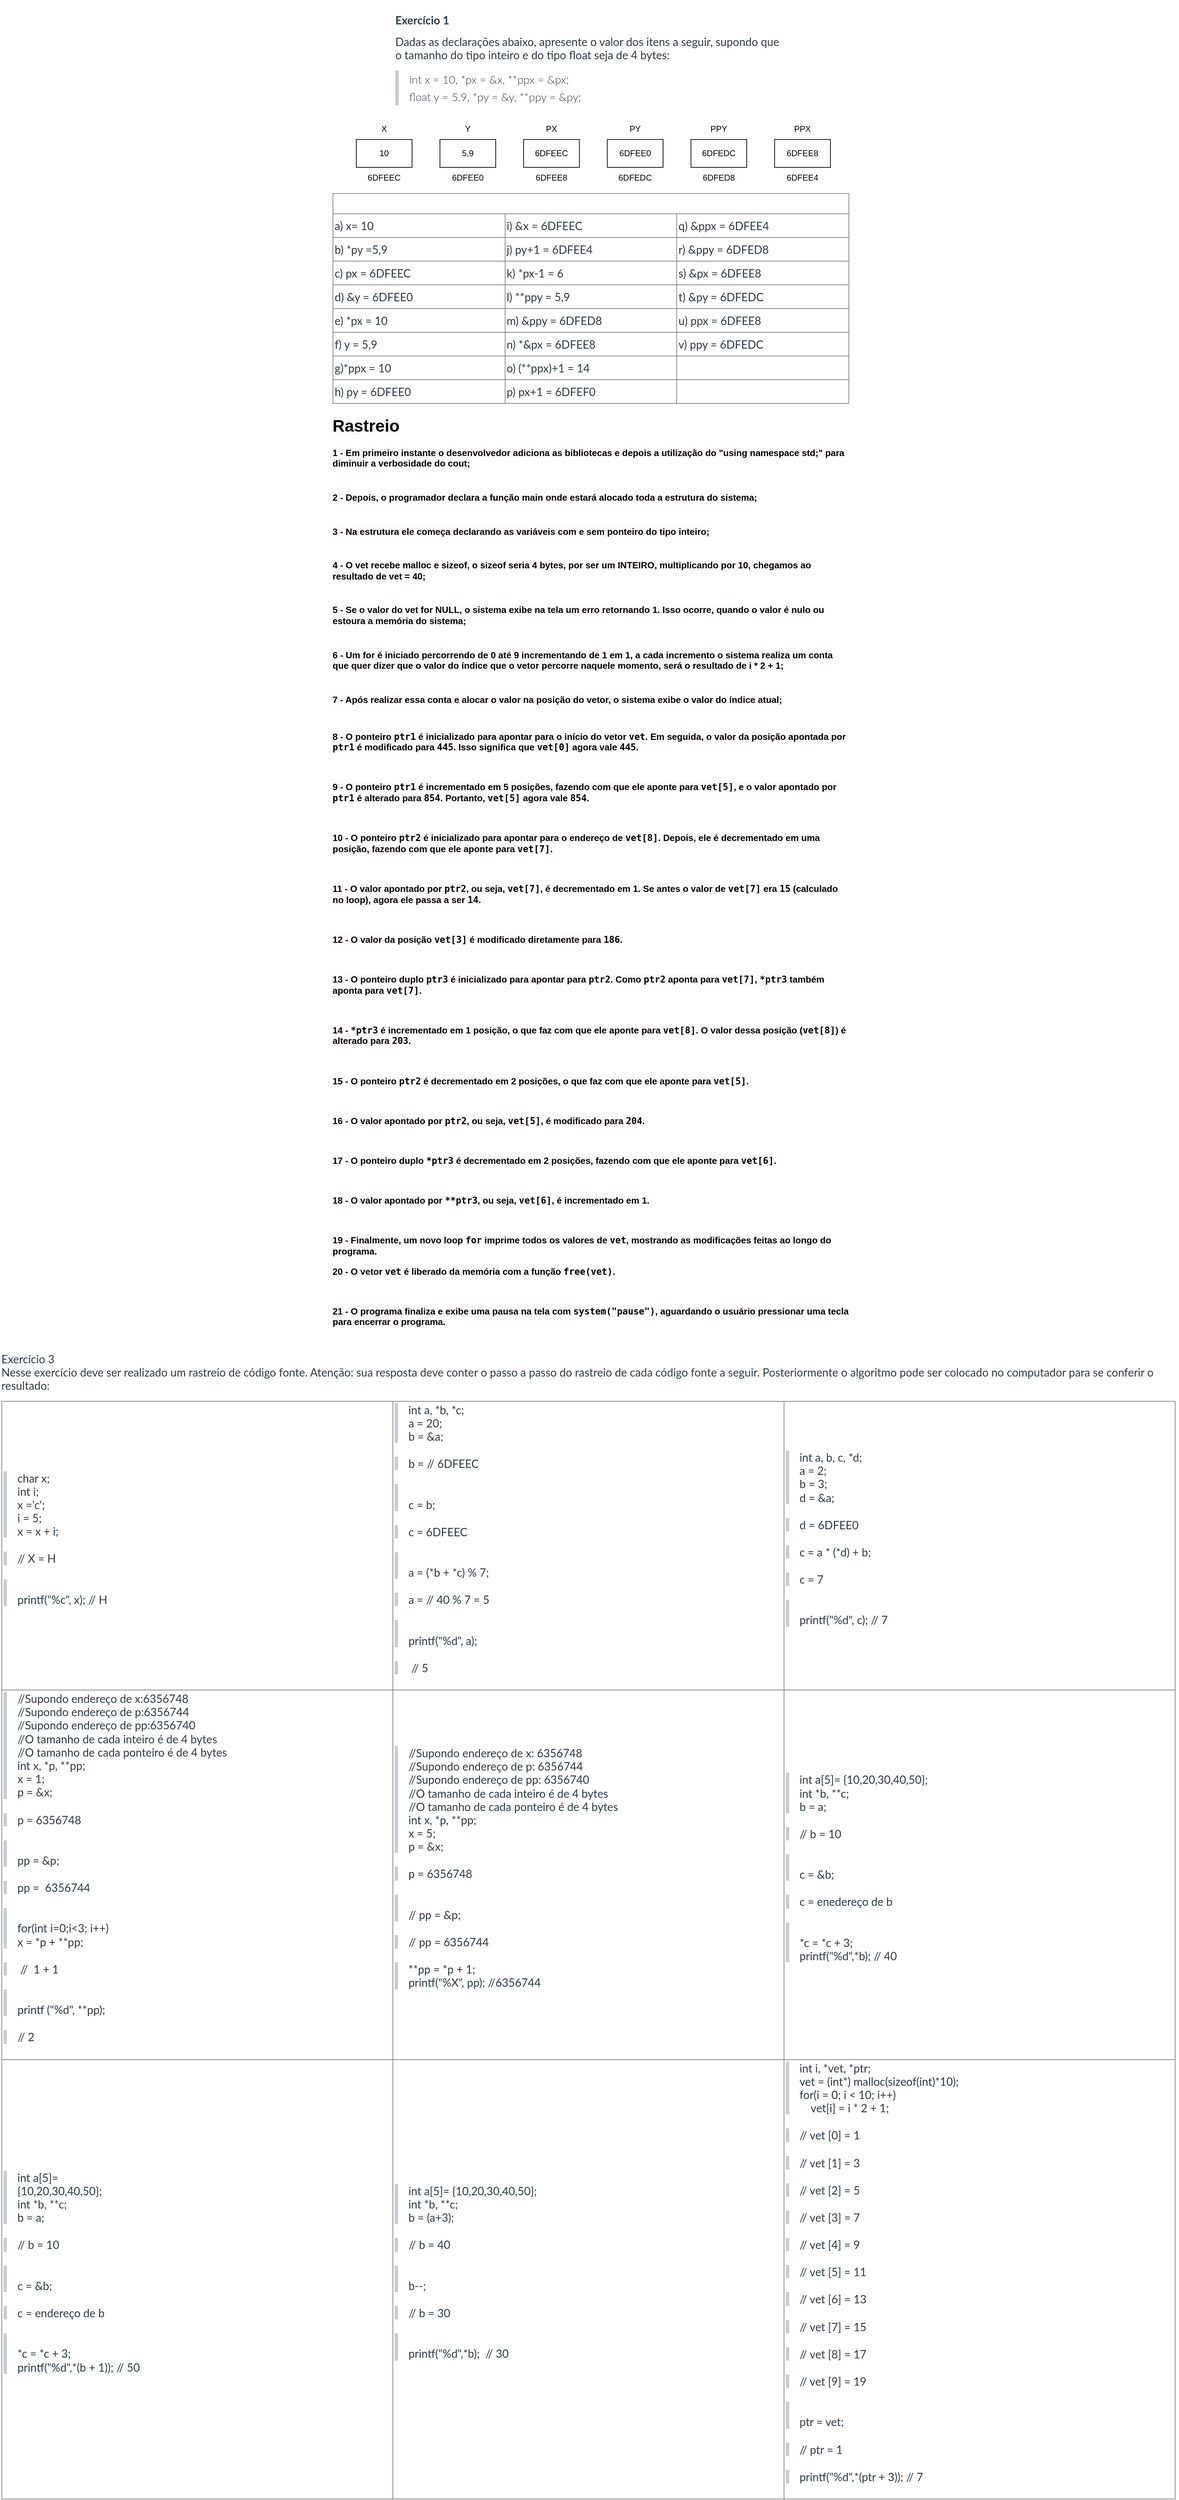 <mxfile version="24.7.12">
  <diagram name="Página-1" id="0u5dHsHv0Xk-yz8tGGaA">
    <mxGraphModel dx="2620" dy="975" grid="1" gridSize="10" guides="1" tooltips="1" connect="1" arrows="1" fold="1" page="1" pageScale="1" pageWidth="827" pageHeight="1169" math="0" shadow="0">
      <root>
        <mxCell id="0" />
        <mxCell id="1" parent="0" />
        <mxCell id="_AfvjTb8BOW-xYDOSJKi-1" value="&lt;p style=&quot;margin: 12px 0px; color: rgb(45, 59, 69); font-family: LatoWeb, &amp;quot;Lato Extended&amp;quot;, Lato, &amp;quot;Helvetica Neue&amp;quot;, Helvetica, Arial, sans-serif; font-size: 16px; font-style: normal; font-variant-ligatures: normal; font-variant-caps: normal; font-weight: 400; letter-spacing: normal; orphans: 2; text-align: start; text-indent: 0px; text-transform: none; widows: 2; word-spacing: 0px; -webkit-text-stroke-width: 0px; white-space: normal; background-color: rgb(255, 255, 255); text-decoration-thickness: initial; text-decoration-style: initial; text-decoration-color: initial;&quot;&gt;&lt;strong style=&quot;font-weight: bold;&quot;&gt;Exercício 1&lt;/strong&gt;&lt;/p&gt;&lt;p style=&quot;margin: 12px 0px; color: rgb(45, 59, 69); font-family: LatoWeb, &amp;quot;Lato Extended&amp;quot;, Lato, &amp;quot;Helvetica Neue&amp;quot;, Helvetica, Arial, sans-serif; font-size: 16px; font-style: normal; font-variant-ligatures: normal; font-variant-caps: normal; font-weight: 400; letter-spacing: normal; orphans: 2; text-align: start; text-indent: 0px; text-transform: none; widows: 2; word-spacing: 0px; -webkit-text-stroke-width: 0px; white-space: normal; background-color: rgb(255, 255, 255); text-decoration-thickness: initial; text-decoration-style: initial; text-decoration-color: initial;&quot;&gt;Dadas as declarações abaixo, apresente o valor dos itens a seguir, supondo que o tamanho do tipo inteiro e do tipo float seja de 4 bytes:&lt;/p&gt;&lt;blockquote style=&quot;padding: 0px 0px 0px 15px; margin: 0px 0px 20px; border-left: 5px solid rgb(199, 205, 209); color: rgb(45, 59, 69); font-family: LatoWeb, &amp;quot;Lato Extended&amp;quot;, Lato, &amp;quot;Helvetica Neue&amp;quot;, Helvetica, Arial, sans-serif; font-size: 16px; font-style: normal; font-variant-ligatures: normal; font-variant-caps: normal; font-weight: 400; letter-spacing: normal; orphans: 2; text-align: start; text-indent: 0px; text-transform: none; widows: 2; word-spacing: 0px; -webkit-text-stroke-width: 0px; white-space: normal; background-color: rgb(255, 255, 255); text-decoration-thickness: initial; text-decoration-style: initial; text-decoration-color: initial;&quot;&gt;&lt;p style=&quot;margin: 12px 0px 0px; font-size: 1rem; font-weight: 300; line-height: 25px;&quot;&gt;int x = 10, *px = &amp;amp;x, **ppx = &amp;amp;px;&lt;br&gt;float y = 5.9, *py = &amp;amp;y, **ppy = &amp;amp;py;&lt;/p&gt;&lt;/blockquote&gt;" style="text;whiteSpace=wrap;html=1;" parent="1" vertex="1">
          <mxGeometry x="134" width="560" height="190" as="geometry" />
        </mxCell>
        <mxCell id="_AfvjTb8BOW-xYDOSJKi-2" value="10" style="rounded=0;whiteSpace=wrap;html=1;" parent="1" vertex="1">
          <mxGeometry x="80" y="200" width="80" height="40" as="geometry" />
        </mxCell>
        <mxCell id="_AfvjTb8BOW-xYDOSJKi-3" value="5,9" style="rounded=0;whiteSpace=wrap;html=1;" parent="1" vertex="1">
          <mxGeometry x="200" y="200" width="80" height="40" as="geometry" />
        </mxCell>
        <mxCell id="_AfvjTb8BOW-xYDOSJKi-4" value="6DFEEC" style="rounded=0;whiteSpace=wrap;html=1;" parent="1" vertex="1">
          <mxGeometry x="320" y="200" width="80" height="40" as="geometry" />
        </mxCell>
        <mxCell id="_AfvjTb8BOW-xYDOSJKi-5" value="6DFEE0" style="rounded=0;whiteSpace=wrap;html=1;" parent="1" vertex="1">
          <mxGeometry x="440" y="200" width="80" height="40" as="geometry" />
        </mxCell>
        <mxCell id="_AfvjTb8BOW-xYDOSJKi-6" value="6DFEDC" style="rounded=0;whiteSpace=wrap;html=1;" parent="1" vertex="1">
          <mxGeometry x="560" y="200" width="80" height="40" as="geometry" />
        </mxCell>
        <mxCell id="_AfvjTb8BOW-xYDOSJKi-8" value="X" style="text;html=1;align=center;verticalAlign=middle;whiteSpace=wrap;rounded=0;" parent="1" vertex="1">
          <mxGeometry x="90" y="170" width="60" height="30" as="geometry" />
        </mxCell>
        <mxCell id="_AfvjTb8BOW-xYDOSJKi-9" value="Y" style="text;html=1;align=center;verticalAlign=middle;whiteSpace=wrap;rounded=0;" parent="1" vertex="1">
          <mxGeometry x="210" y="170" width="60" height="30" as="geometry" />
        </mxCell>
        <mxCell id="_AfvjTb8BOW-xYDOSJKi-10" value="PX" style="text;html=1;align=center;verticalAlign=middle;whiteSpace=wrap;rounded=0;" parent="1" vertex="1">
          <mxGeometry x="330" y="170" width="60" height="30" as="geometry" />
        </mxCell>
        <mxCell id="_AfvjTb8BOW-xYDOSJKi-11" value="PY" style="text;html=1;align=center;verticalAlign=middle;whiteSpace=wrap;rounded=0;" parent="1" vertex="1">
          <mxGeometry x="450" y="170" width="60" height="30" as="geometry" />
        </mxCell>
        <mxCell id="_AfvjTb8BOW-xYDOSJKi-12" value="PPX" style="text;html=1;align=center;verticalAlign=middle;whiteSpace=wrap;rounded=0;" parent="1" vertex="1">
          <mxGeometry x="690" y="170" width="60" height="30" as="geometry" />
        </mxCell>
        <mxCell id="_AfvjTb8BOW-xYDOSJKi-13" value="6DFEE8" style="rounded=0;whiteSpace=wrap;html=1;" parent="1" vertex="1">
          <mxGeometry x="680" y="200" width="80" height="40" as="geometry" />
        </mxCell>
        <mxCell id="_AfvjTb8BOW-xYDOSJKi-14" value="PPY" style="text;html=1;align=center;verticalAlign=middle;whiteSpace=wrap;rounded=0;" parent="1" vertex="1">
          <mxGeometry x="570" y="170" width="60" height="30" as="geometry" />
        </mxCell>
        <mxCell id="_AfvjTb8BOW-xYDOSJKi-16" value="6DFEEC" style="text;html=1;align=center;verticalAlign=middle;whiteSpace=wrap;rounded=0;" parent="1" vertex="1">
          <mxGeometry x="90" y="240" width="60" height="30" as="geometry" />
        </mxCell>
        <mxCell id="_AfvjTb8BOW-xYDOSJKi-17" value="6DFEE0" style="text;html=1;align=center;verticalAlign=middle;whiteSpace=wrap;rounded=0;" parent="1" vertex="1">
          <mxGeometry x="210" y="240" width="60" height="30" as="geometry" />
        </mxCell>
        <mxCell id="_AfvjTb8BOW-xYDOSJKi-18" value="6DFEE8" style="text;html=1;align=center;verticalAlign=middle;whiteSpace=wrap;rounded=0;" parent="1" vertex="1">
          <mxGeometry x="330" y="240" width="60" height="30" as="geometry" />
        </mxCell>
        <mxCell id="_AfvjTb8BOW-xYDOSJKi-19" value="6DFEDC" style="text;html=1;align=center;verticalAlign=middle;whiteSpace=wrap;rounded=0;" parent="1" vertex="1">
          <mxGeometry x="450" y="240" width="60" height="30" as="geometry" />
        </mxCell>
        <mxCell id="_AfvjTb8BOW-xYDOSJKi-20" value="6DFED8" style="text;html=1;align=center;verticalAlign=middle;whiteSpace=wrap;rounded=0;" parent="1" vertex="1">
          <mxGeometry x="570" y="240" width="60" height="30" as="geometry" />
        </mxCell>
        <mxCell id="_AfvjTb8BOW-xYDOSJKi-21" value="6DFEE4" style="text;html=1;align=center;verticalAlign=middle;whiteSpace=wrap;rounded=0;" parent="1" vertex="1">
          <mxGeometry x="690" y="240" width="60" height="30" as="geometry" />
        </mxCell>
        <mxCell id="_AfvjTb8BOW-xYDOSJKi-22" value="&lt;table border=&quot;1&quot; style=&quot;max-width: 100%; background-color: rgb(255, 255, 255); border-collapse: collapse; border-spacing: 0px; color: rgb(45, 59, 69); font-family: LatoWeb, &amp;quot;Lato Extended&amp;quot;, Lato, &amp;quot;Helvetica Neue&amp;quot;, Helvetica, Arial, sans-serif; font-size: 16px; font-style: normal; font-variant-ligatures: normal; font-variant-caps: normal; font-weight: 400; letter-spacing: normal; orphans: 2; text-align: start; text-transform: none; widows: 2; word-spacing: 0px; -webkit-text-stroke-width: 0px; white-space: normal; text-decoration-thickness: initial; text-decoration-style: initial; text-decoration-color: initial; width: 740.812px; height: 232px;&quot;&gt;&lt;tbody&gt;&lt;tr style=&quot;height: 29px;&quot;&gt;&lt;/tr&gt;&lt;tr style=&quot;height: 29px;&quot;&gt;&lt;td style=&quot;padding: 2px; width: 241.594px; height: 29px;&quot;&gt;a) x= 10&lt;/td&gt;&lt;td style=&quot;padding: 2px; width: 241.594px; height: 29px;&quot;&gt;i) &amp;amp;x = 6DFEEC&lt;/td&gt;&lt;td style=&quot;padding: 2px; width: 241.625px; height: 29px;&quot;&gt;q) &amp;amp;ppx = 6DFEE4&lt;/td&gt;&lt;/tr&gt;&lt;tr style=&quot;height: 29px;&quot;&gt;&lt;td style=&quot;padding: 2px; width: 241.594px; height: 29px;&quot;&gt;b) *py =5,9&lt;/td&gt;&lt;td style=&quot;padding: 2px; width: 241.594px; height: 29px;&quot;&gt;j) py+1 = 6DFEE4&lt;/td&gt;&lt;td style=&quot;padding: 2px; width: 241.625px; height: 29px;&quot;&gt;r) &amp;amp;ppy = 6DFED8&lt;/td&gt;&lt;/tr&gt;&lt;tr style=&quot;height: 29px;&quot;&gt;&lt;td style=&quot;padding: 2px; width: 241.594px; height: 29px;&quot;&gt;c) px = 6DFEEC&lt;/td&gt;&lt;td style=&quot;padding: 2px; width: 241.594px; height: 29px;&quot;&gt;k) *px-1 = 6&lt;/td&gt;&lt;td style=&quot;padding: 2px; width: 241.625px; height: 29px;&quot;&gt;s) &amp;amp;px = 6DFEE8&lt;/td&gt;&lt;/tr&gt;&lt;tr style=&quot;height: 29px;&quot;&gt;&lt;td style=&quot;padding: 2px; width: 241.594px; height: 29px;&quot;&gt;d) &amp;amp;y = 6DFEE0&lt;/td&gt;&lt;td style=&quot;padding: 2px; width: 241.594px; height: 29px;&quot;&gt;l) **ppy = 5,9&lt;/td&gt;&lt;td style=&quot;padding: 2px; width: 241.625px; height: 29px;&quot;&gt;t) &amp;amp;py = 6DFEDC&lt;/td&gt;&lt;/tr&gt;&lt;tr style=&quot;height: 29px;&quot;&gt;&lt;td style=&quot;padding: 2px; width: 241.594px; height: 29px;&quot;&gt;e) *px = 10&lt;/td&gt;&lt;td style=&quot;padding: 2px; width: 241.594px; height: 29px;&quot;&gt;m) &amp;amp;ppy = 6DFED8&lt;/td&gt;&lt;td style=&quot;padding: 2px; width: 241.625px; height: 29px;&quot;&gt;u) ppx = 6DFEE8&lt;/td&gt;&lt;/tr&gt;&lt;tr style=&quot;height: 29px;&quot;&gt;&lt;td style=&quot;padding: 2px; width: 241.594px; height: 29px;&quot;&gt;f) y = 5,9&lt;/td&gt;&lt;td style=&quot;padding: 2px; width: 241.594px; height: 29px;&quot;&gt;n) *&amp;amp;px = 6DFEE8&lt;/td&gt;&lt;td style=&quot;padding: 2px; width: 241.625px; height: 29px;&quot;&gt;v) ppy = 6DFEDC&lt;/td&gt;&lt;/tr&gt;&lt;tr style=&quot;height: 29px;&quot;&gt;&lt;td style=&quot;padding: 2px; width: 241.594px; height: 29px;&quot;&gt;g)*ppx = 10&lt;/td&gt;&lt;td style=&quot;padding: 2px; width: 241.594px; height: 29px;&quot;&gt;o) (**ppx)+1 = 14&lt;/td&gt;&lt;td style=&quot;padding: 2px; width: 241.625px; height: 29px;&quot;&gt;&lt;/td&gt;&lt;/tr&gt;&lt;tr style=&quot;height: 29px;&quot;&gt;&lt;td style=&quot;padding: 2px; width: 241.594px; height: 29px;&quot;&gt;h) py = 6DFEE0&lt;/td&gt;&lt;td style=&quot;padding: 2px; width: 241.594px; height: 29px;&quot;&gt;p) px+1 = 6DFEF0&lt;/td&gt;&lt;/tr&gt;&lt;/tbody&gt;&lt;/table&gt;" style="text;whiteSpace=wrap;html=1;" parent="1" vertex="1">
          <mxGeometry x="44" y="270" width="740" height="300" as="geometry" />
        </mxCell>
        <mxCell id="_AfvjTb8BOW-xYDOSJKi-23" value="&lt;h1 style=&quot;margin-top: 0px;&quot;&gt;&lt;span style=&quot;background-color: rgb(255, 250, 250);&quot;&gt;Rastreio&lt;/span&gt;&lt;/h1&gt;&lt;h1 style=&quot;margin-top: 0px; font-size: 13px;&quot;&gt;&lt;font style=&quot;font-size: 13px; background-color: rgb(255, 250, 250);&quot;&gt;1 - Em primeiro instante o desenvolvedor adiciona as bibliotecas e depois a utilização do &quot;using namespace std;&quot; para diminuir a verbosidade do cout;&lt;/font&gt;&lt;/h1&gt;&lt;h1 style=&quot;margin-top: 0px; font-size: 13px;&quot;&gt;&lt;font style=&quot;font-size: 13px; background-color: rgb(255, 250, 250);&quot;&gt;&lt;br&gt;&lt;/font&gt;&lt;/h1&gt;&lt;h1 style=&quot;margin-top: 0px; font-size: 13px;&quot;&gt;&lt;font style=&quot;font-size: 13px; background-color: rgb(255, 250, 250);&quot;&gt;2 - Depois, o programador declara a função main onde estará alocado toda a estrutura do sistema;&lt;/font&gt;&lt;/h1&gt;&lt;h1 style=&quot;margin-top: 0px; font-size: 13px;&quot;&gt;&lt;font style=&quot;font-size: 13px; background-color: rgb(255, 250, 250);&quot;&gt;&lt;br&gt;&lt;/font&gt;&lt;/h1&gt;&lt;h1 style=&quot;margin-top: 0px; font-size: 13px;&quot;&gt;&lt;font style=&quot;font-size: 13px; background-color: rgb(255, 250, 250);&quot;&gt;3 - Na estrutura ele começa declarando as variáveis com e sem ponteiro do tipo inteiro;&lt;/font&gt;&lt;/h1&gt;&lt;h1 style=&quot;margin-top: 0px; font-size: 13px;&quot;&gt;&lt;font style=&quot;font-size: 13px; background-color: rgb(255, 250, 250);&quot;&gt;&lt;br&gt;&lt;/font&gt;&lt;/h1&gt;&lt;h1 style=&quot;margin-top: 0px; font-size: 13px;&quot;&gt;&lt;font style=&quot;font-size: 13px; background-color: rgb(255, 250, 250);&quot;&gt;4 - O vet recebe malloc e sizeof, o sizeof seria 4 bytes, por ser um INTEIRO, multiplicando por 10, chegamos ao resultado de vet = 40;&lt;/font&gt;&lt;/h1&gt;&lt;h1 style=&quot;margin-top: 0px; font-size: 13px;&quot;&gt;&lt;font style=&quot;font-size: 13px; background-color: rgb(255, 250, 250);&quot;&gt;&lt;br&gt;&lt;/font&gt;&lt;/h1&gt;&lt;h1 style=&quot;margin-top: 0px; font-size: 13px;&quot;&gt;&lt;font style=&quot;font-size: 13px; background-color: rgb(255, 250, 250);&quot;&gt;5 - Se o valor do vet for NULL, o sistema exibe na tela um erro retornando 1. Isso ocorre, quando o valor é nulo ou estoura a memória do sistema;&lt;/font&gt;&lt;/h1&gt;&lt;h1 style=&quot;margin-top: 0px; font-size: 13px;&quot;&gt;&lt;font style=&quot;font-size: 13px; background-color: rgb(255, 250, 250);&quot;&gt;&lt;br&gt;&lt;/font&gt;&lt;/h1&gt;&lt;h1 style=&quot;margin-top: 0px; font-size: 13px;&quot;&gt;&lt;font style=&quot;font-size: 13px; background-color: rgb(255, 250, 250);&quot;&gt;6 - Um for é iniciado percorrendo de 0 até 9 incrementando de 1 em 1, a cada incremento o sistema realiza um conta que quer dizer que o valor do índice que o vetor percorre naquele momento, será o resultado de i * 2 + 1;&lt;/font&gt;&lt;/h1&gt;&lt;h1 style=&quot;margin-top: 0px; font-size: 13px;&quot;&gt;&lt;font style=&quot;font-size: 13px; background-color: rgb(255, 250, 250);&quot;&gt;&lt;br&gt;&lt;/font&gt;&lt;/h1&gt;&lt;h1 style=&quot;margin-top: 0px; font-size: 13px;&quot;&gt;&lt;font style=&quot;font-size: 13px; background-color: rgb(255, 250, 250);&quot;&gt;7 - Após realizar essa conta e alocar o valor na posição do vetor, o sistema exibe o valor do índice atual;&lt;/font&gt;&lt;/h1&gt;&lt;div&gt;&lt;font style=&quot;font-size: 13px; background-color: rgb(255, 250, 250);&quot;&gt;&lt;br&gt;&lt;/font&gt;&lt;/div&gt;&lt;h1 style=&quot;margin-top: 0px; font-size: 13px;&quot;&gt;&lt;p&gt;&lt;span style=&quot;background-color: rgb(255, 250, 250);&quot;&gt;8 - O ponteiro &lt;code&gt;ptr1&lt;/code&gt; é inicializado para apontar para o início do vetor &lt;code&gt;vet&lt;/code&gt;. Em seguida, o valor da posição apontada por &lt;code&gt;ptr1&lt;/code&gt; é modificado para &lt;code&gt;445&lt;/code&gt;. Isso significa que &lt;code&gt;vet[0]&lt;/code&gt; agora vale &lt;code&gt;445&lt;/code&gt;.&lt;/span&gt;&lt;/p&gt;&lt;p&gt;&lt;span style=&quot;background-color: rgb(255, 250, 250);&quot;&gt;&lt;br&gt;&lt;/span&gt;&lt;/p&gt;&lt;p&gt;&lt;span style=&quot;background-color: rgb(255, 250, 250);&quot;&gt;9 - O ponteiro &lt;code&gt;ptr1&lt;/code&gt; é incrementado em 5 posições, fazendo com que ele aponte para &lt;code&gt;vet[5]&lt;/code&gt;, e o valor apontado por &lt;code&gt;ptr1&lt;/code&gt; é alterado para &lt;code&gt;854&lt;/code&gt;. Portanto, &lt;code&gt;vet[5]&lt;/code&gt; agora vale &lt;code&gt;854&lt;/code&gt;.&lt;/span&gt;&lt;/p&gt;&lt;p&gt;&lt;span style=&quot;background-color: rgb(255, 250, 250);&quot;&gt;&lt;br&gt;&lt;/span&gt;&lt;/p&gt;&lt;p&gt;&lt;span style=&quot;background-color: rgb(255, 250, 250);&quot;&gt;10 - O ponteiro &lt;code&gt;ptr2&lt;/code&gt; é inicializado para apontar para o endereço de &lt;code&gt;vet[8]&lt;/code&gt;. Depois, ele é decrementado em uma posição, fazendo com que ele aponte para &lt;code&gt;vet[7]&lt;/code&gt;.&lt;/span&gt;&lt;/p&gt;&lt;p&gt;&lt;span style=&quot;background-color: rgb(255, 250, 250);&quot;&gt;&lt;br&gt;&lt;/span&gt;&lt;/p&gt;&lt;p&gt;&lt;span style=&quot;background-color: rgb(255, 250, 250);&quot;&gt;11 - O valor apontado por &lt;code&gt;ptr2&lt;/code&gt;, ou seja, &lt;code&gt;vet[7]&lt;/code&gt;, é decrementado em 1. Se antes o valor de &lt;code&gt;vet[7]&lt;/code&gt; era &lt;code&gt;15&lt;/code&gt; (calculado no loop), agora ele passa a ser &lt;code&gt;14&lt;/code&gt;.&lt;/span&gt;&lt;/p&gt;&lt;p&gt;&lt;span style=&quot;background-color: rgb(255, 250, 250);&quot;&gt;&lt;br&gt;&lt;/span&gt;&lt;/p&gt;&lt;p&gt;&lt;span style=&quot;background-color: rgb(255, 250, 250);&quot;&gt;12 - O valor da posição &lt;code&gt;vet[3]&lt;/code&gt; é modificado diretamente para &lt;code&gt;186&lt;/code&gt;.&lt;/span&gt;&lt;/p&gt;&lt;p&gt;&lt;span style=&quot;background-color: rgb(255, 250, 250);&quot;&gt;&lt;br&gt;&lt;/span&gt;&lt;/p&gt;&lt;p&gt;&lt;span style=&quot;background-color: rgb(255, 250, 250);&quot;&gt;13 - O ponteiro duplo &lt;code&gt;ptr3&lt;/code&gt; é inicializado para apontar para &lt;code&gt;ptr2&lt;/code&gt;. Como &lt;code&gt;ptr2&lt;/code&gt; aponta para &lt;code&gt;vet[7]&lt;/code&gt;, &lt;code&gt;*ptr3&lt;/code&gt; também aponta para &lt;code&gt;vet[7]&lt;/code&gt;.&lt;/span&gt;&lt;/p&gt;&lt;p&gt;&lt;span style=&quot;background-color: rgb(255, 250, 250);&quot;&gt;&lt;br&gt;&lt;/span&gt;&lt;/p&gt;&lt;p&gt;&lt;span style=&quot;background-color: rgb(255, 250, 250);&quot;&gt;14 - &lt;code&gt;*ptr3&lt;/code&gt; é incrementado em 1 posição, o que faz com que ele aponte para &lt;code&gt;vet[8]&lt;/code&gt;. O valor dessa posição (&lt;code&gt;vet[8]&lt;/code&gt;) é alterado para &lt;code&gt;203&lt;/code&gt;.&lt;/span&gt;&lt;/p&gt;&lt;p&gt;&lt;span style=&quot;background-color: rgb(255, 250, 250);&quot;&gt;&lt;br&gt;&lt;/span&gt;&lt;/p&gt;&lt;p&gt;&lt;span style=&quot;background-color: rgb(255, 250, 250);&quot;&gt;15 - O ponteiro &lt;code&gt;ptr2&lt;/code&gt; é decrementado em 2 posições, o que faz com que ele aponte para &lt;code&gt;vet[5]&lt;/code&gt;.&lt;/span&gt;&lt;/p&gt;&lt;p&gt;&lt;span style=&quot;background-color: rgb(255, 250, 250);&quot;&gt;&lt;br&gt;&lt;/span&gt;&lt;/p&gt;&lt;p&gt;&lt;span style=&quot;background-color: rgb(255, 250, 250);&quot;&gt;16 - O valor apontado por &lt;code&gt;ptr2&lt;/code&gt;, ou seja, &lt;code&gt;vet[5]&lt;/code&gt;, é modificado para &lt;code&gt;204&lt;/code&gt;.&lt;/span&gt;&lt;/p&gt;&lt;p&gt;&lt;span style=&quot;background-color: rgb(255, 250, 250);&quot;&gt;&lt;br&gt;&lt;/span&gt;&lt;/p&gt;&lt;p&gt;&lt;span style=&quot;background-color: rgb(255, 250, 250);&quot;&gt;17 - O ponteiro duplo &lt;code&gt;*ptr3&lt;/code&gt; é decrementado em 2 posições, fazendo com que ele aponte para &lt;code&gt;vet[6]&lt;/code&gt;.&lt;/span&gt;&lt;/p&gt;&lt;p&gt;&lt;span style=&quot;background-color: rgb(255, 250, 250);&quot;&gt;&lt;br&gt;&lt;/span&gt;&lt;/p&gt;&lt;p&gt;&lt;span style=&quot;background-color: rgb(255, 250, 250);&quot;&gt;18 - O valor apontado por &lt;code&gt;**ptr3&lt;/code&gt;, ou seja, &lt;code&gt;vet[6]&lt;/code&gt;, é incrementado em 1.&lt;/span&gt;&lt;/p&gt;&lt;p&gt;&lt;span style=&quot;background-color: rgb(255, 250, 250);&quot;&gt;&lt;br&gt;&lt;/span&gt;&lt;/p&gt;&lt;p&gt;&lt;span style=&quot;background-color: rgb(255, 250, 250);&quot;&gt;19 - Finalmente, um novo loop &lt;code&gt;for&lt;/code&gt; imprime todos os valores de &lt;code&gt;vet&lt;/code&gt;, mostrando as modificações feitas ao longo do programa.&lt;/span&gt;&lt;/p&gt;&lt;p&gt;&lt;span style=&quot;background-color: rgb(255, 250, 250);&quot;&gt;20 - O vetor &lt;code&gt;vet&lt;/code&gt; é liberado da memória com a função &lt;code&gt;free(vet)&lt;/code&gt;.&lt;/span&gt;&lt;/p&gt;&lt;p&gt;&lt;span style=&quot;background-color: rgb(255, 250, 250);&quot;&gt;&lt;br&gt;&lt;/span&gt;&lt;/p&gt;&lt;p&gt;&lt;span style=&quot;background-color: rgb(255, 250, 250);&quot;&gt;21 - O programa finaliza e exibe uma pausa na tela com &lt;code style=&quot;&quot;&gt;system(&quot;pause&quot;)&lt;/code&gt;, aguardando o usuário pressionar uma tecla para encerrar o programa.&lt;/span&gt;&lt;/p&gt;&lt;/h1&gt;" style="text;html=1;whiteSpace=wrap;overflow=hidden;rounded=0;" parent="1" vertex="1">
          <mxGeometry x="44" y="590" width="746" height="1310" as="geometry" />
        </mxCell>
        <mxCell id="EaJuRav2K17SGERnCKLC-1" value="&lt;p style=&quot;margin: 12px 0px; color: rgb(45, 59, 69); font-family: LatoWeb, &amp;quot;Lato Extended&amp;quot;, Lato, &amp;quot;Helvetica Neue&amp;quot;, Helvetica, Arial, sans-serif; font-size: 16px; font-style: normal; font-variant-ligatures: normal; font-variant-caps: normal; font-weight: 400; letter-spacing: normal; orphans: 2; text-align: start; text-indent: 0px; text-transform: none; widows: 2; word-spacing: 0px; -webkit-text-stroke-width: 0px; white-space: normal; background-color: rgb(255, 255, 255); text-decoration-thickness: initial; text-decoration-style: initial; text-decoration-color: initial;&quot;&gt;Exercício 3&lt;br&gt;Nesse exercício deve ser realizado um rastreio de código fonte. Atenção: sua resposta deve conter o passo a passo do rastreio de cada código fonte a seguir. Posteriormente o algoritmo pode ser colocado no computador para se conferir o resultado:&lt;/p&gt;&lt;table border=&quot;1&quot; style=&quot;max-width: 100%; background-color: rgb(255, 255, 255); border-collapse: collapse; border-spacing: 0px; color: rgb(45, 59, 69); font-family: LatoWeb, &amp;quot;Lato Extended&amp;quot;, Lato, &amp;quot;Helvetica Neue&amp;quot;, Helvetica, Arial, sans-serif; font-size: 16px; font-style: normal; font-variant-ligatures: normal; font-variant-caps: normal; font-weight: 400; letter-spacing: normal; orphans: 2; text-align: start; text-transform: none; widows: 2; word-spacing: 0px; -webkit-text-stroke-width: 0px; white-space: normal; text-decoration-thickness: initial; text-decoration-style: initial; text-decoration-color: initial; width: 1683.61px;&quot;&gt;&lt;tbody&gt;&lt;tr&gt;&lt;td style=&quot;padding: 2px; width: 555.859px;&quot;&gt;&lt;blockquote style=&quot;padding: 0px 0px 0px 15px; margin: 0px 0px 20px; border-left: 5px solid rgb(199, 205, 209);&quot;&gt;char x;&lt;br&gt;int i;&lt;br&gt;x =&#39;c&#39;;&lt;br&gt;i = 5;&lt;br&gt;x = x + i;&amp;nbsp;&lt;/blockquote&gt;&lt;blockquote style=&quot;padding: 0px 0px 0px 15px; margin: 0px 0px 20px; border-left: 5px solid rgb(199, 205, 209);&quot;&gt;// X = H&lt;/blockquote&gt;&lt;blockquote style=&quot;padding: 0px 0px 0px 15px; margin: 0px 0px 20px; border-left: 5px solid rgb(199, 205, 209);&quot;&gt;&lt;br&gt;printf(&quot;%c&quot;, x); // H&lt;/blockquote&gt;&lt;/td&gt;&lt;td style=&quot;padding: 2px; width: 555.859px;&quot;&gt;&lt;blockquote style=&quot;padding: 0px 0px 0px 15px; margin: 0px 0px 20px; border-left: 5px solid rgb(199, 205, 209);&quot;&gt;int a, *b, *c;&lt;br&gt;a = 20;&lt;br&gt;b = &amp;amp;a;&amp;nbsp;&lt;/blockquote&gt;&lt;blockquote style=&quot;padding: 0px 0px 0px 15px; margin: 0px 0px 20px; border-left: 5px solid rgb(199, 205, 209);&quot;&gt;b = // 6DFEEC&lt;/blockquote&gt;&lt;blockquote style=&quot;padding: 0px 0px 0px 15px; margin: 0px 0px 20px; border-left: 5px solid rgb(199, 205, 209);&quot;&gt;&lt;br&gt;c = b;&lt;/blockquote&gt;&lt;blockquote style=&quot;padding: 0px 0px 0px 15px; margin: 0px 0px 20px; border-left: 5px solid rgb(199, 205, 209);&quot;&gt;c = 6DFEEC&lt;/blockquote&gt;&lt;blockquote style=&quot;padding: 0px 0px 0px 15px; margin: 0px 0px 20px; border-left: 5px solid rgb(199, 205, 209);&quot;&gt;&lt;br&gt;a = (*b + *c) % 7;&lt;/blockquote&gt;&lt;blockquote style=&quot;padding: 0px 0px 0px 15px; margin: 0px 0px 20px; border-left: 5px solid rgb(199, 205, 209);&quot;&gt;a = // 40 % 7 = 5&lt;/blockquote&gt;&lt;blockquote style=&quot;padding: 0px 0px 0px 15px; margin: 0px 0px 20px; border-left: 5px solid rgb(199, 205, 209);&quot;&gt;&lt;br&gt;printf(&quot;%d&quot;, a);&lt;/blockquote&gt;&lt;blockquote style=&quot;padding: 0px 0px 0px 15px; margin: 0px 0px 20px; border-left: 5px solid rgb(199, 205, 209);&quot;&gt;&amp;nbsp;// 5&lt;/blockquote&gt;&lt;/td&gt;&lt;td style=&quot;padding: 2px; width: 555.891px;&quot;&gt;&lt;blockquote style=&quot;padding: 0px 0px 0px 15px; margin: 0px 0px 20px; border-left: 5px solid rgb(199, 205, 209);&quot;&gt;int a, b, c, *d;&lt;br&gt;a = 2;&lt;br&gt;b = 3;&lt;br&gt;d = &amp;amp;a;&lt;/blockquote&gt;&lt;blockquote style=&quot;padding: 0px 0px 0px 15px; margin: 0px 0px 20px; border-left: 5px solid rgb(199, 205, 209);&quot;&gt;d = 6DFEE0&lt;/blockquote&gt;&lt;blockquote style=&quot;padding: 0px 0px 0px 15px; margin: 0px 0px 20px; border-left: 5px solid rgb(199, 205, 209);&quot;&gt;c = a * (*d) + b;&lt;/blockquote&gt;&lt;blockquote style=&quot;padding: 0px 0px 0px 15px; margin: 0px 0px 20px; border-left: 5px solid rgb(199, 205, 209);&quot;&gt;c = 7&lt;/blockquote&gt;&lt;blockquote style=&quot;padding: 0px 0px 0px 15px; margin: 0px 0px 20px; border-left: 5px solid rgb(199, 205, 209);&quot;&gt;&lt;br&gt;printf(&quot;%d&quot;, c); // 7&lt;/blockquote&gt;&lt;/td&gt;&lt;/tr&gt;&lt;tr&gt;&lt;td style=&quot;padding: 2px; width: 555.859px;&quot;&gt;&lt;blockquote style=&quot;padding: 0px 0px 0px 15px; margin: 0px 0px 20px; border-left: 5px solid rgb(199, 205, 209);&quot;&gt;//Supondo endereço de x:6356748&lt;br&gt;//Supondo endereço de p:6356744&lt;br&gt;//Supondo endereço de pp:6356740&lt;br&gt;//O tamanho de cada inteiro é de 4 bytes&lt;br&gt;//O tamanho de cada ponteiro é de 4 bytes&lt;br&gt;int x, *p, **pp;&lt;br&gt;x = 1;&lt;br&gt;p = &amp;amp;x;&lt;/blockquote&gt;&lt;blockquote style=&quot;padding: 0px 0px 0px 15px; margin: 0px 0px 20px; border-left: 5px solid rgb(199, 205, 209);&quot;&gt;p = 6356748&lt;/blockquote&gt;&lt;blockquote style=&quot;padding: 0px 0px 0px 15px; margin: 0px 0px 20px; border-left: 5px solid rgb(199, 205, 209);&quot;&gt;&lt;br&gt;pp = &amp;amp;p;&lt;/blockquote&gt;&lt;blockquote style=&quot;padding: 0px 0px 0px 15px; margin: 0px 0px 20px; border-left: 5px solid rgb(199, 205, 209);&quot;&gt;pp =&amp;nbsp; 6356744&lt;/blockquote&gt;&lt;blockquote style=&quot;padding: 0px 0px 0px 15px; margin: 0px 0px 20px; border-left: 5px solid rgb(199, 205, 209);&quot;&gt;&lt;br&gt;for(int i=0;i&amp;lt;3; i++)&lt;br&gt;x = *p + **pp;&lt;/blockquote&gt;&lt;blockquote style=&quot;padding: 0px 0px 0px 15px; margin: 0px 0px 20px; border-left: 5px solid rgb(199, 205, 209);&quot;&gt;&amp;nbsp;//&amp;nbsp; 1 + 1&lt;/blockquote&gt;&lt;blockquote style=&quot;padding: 0px 0px 0px 15px; margin: 0px 0px 20px; border-left: 5px solid rgb(199, 205, 209);&quot;&gt;&lt;br&gt;printf (&quot;%d&quot;, **pp);&amp;nbsp;&lt;/blockquote&gt;&lt;blockquote style=&quot;padding: 0px 0px 0px 15px; margin: 0px 0px 20px; border-left: 5px solid rgb(199, 205, 209);&quot;&gt;// 2&lt;/blockquote&gt;&lt;/td&gt;&lt;td style=&quot;padding: 2px; width: 555.859px;&quot;&gt;&lt;blockquote style=&quot;padding: 0px 0px 0px 15px; margin: 0px 0px 20px; border-left: 5px solid rgb(199, 205, 209);&quot;&gt;//Supondo endereço de x: 6356748&lt;br&gt;//Supondo endereço de p: 6356744&lt;br&gt;//Supondo endereço de pp: 6356740&lt;br&gt;//O tamanho de cada inteiro é de 4 bytes&lt;br&gt;//O tamanho de cada ponteiro é de 4 bytes&lt;br&gt;int x, *p, **pp;&lt;br&gt;x = 5;&lt;br&gt;p = &amp;amp;x;&lt;/blockquote&gt;&lt;blockquote style=&quot;padding: 0px 0px 0px 15px; margin: 0px 0px 20px; border-left: 5px solid rgb(199, 205, 209);&quot;&gt;p = 6356748&lt;/blockquote&gt;&lt;blockquote style=&quot;padding: 0px 0px 0px 15px; margin: 0px 0px 20px; border-left: 5px solid rgb(199, 205, 209);&quot;&gt;&lt;br&gt;// pp = &amp;amp;p;&lt;/blockquote&gt;&lt;blockquote style=&quot;padding: 0px 0px 0px 15px; margin: 0px 0px 20px; border-left: 5px solid rgb(199, 205, 209);&quot;&gt;// pp = 6356744&lt;/blockquote&gt;&lt;blockquote style=&quot;padding: 0px 0px 0px 15px; margin: 0px 0px 20px; border-left: 5px solid rgb(199, 205, 209);&quot;&gt;**pp = *p + 1;&lt;br&gt;printf(&quot;%X&quot;, pp); //6356744&lt;/blockquote&gt;&lt;/td&gt;&lt;td style=&quot;padding: 2px; width: 555.891px;&quot;&gt;&lt;blockquote style=&quot;padding: 0px 0px 0px 15px; margin: 0px 0px 20px; border-left: 5px solid rgb(199, 205, 209);&quot;&gt;int a[5]= {10,20,30,40,50};&lt;br&gt;int *b, **c;&lt;br&gt;b = a;&lt;/blockquote&gt;&lt;blockquote style=&quot;padding: 0px 0px 0px 15px; margin: 0px 0px 20px; border-left: 5px solid rgb(199, 205, 209);&quot;&gt;// b = 10&lt;/blockquote&gt;&lt;blockquote style=&quot;padding: 0px 0px 0px 15px; margin: 0px 0px 20px; border-left: 5px solid rgb(199, 205, 209);&quot;&gt;&lt;br&gt;c = &amp;amp;b;&lt;/blockquote&gt;&lt;blockquote style=&quot;padding: 0px 0px 0px 15px; margin: 0px 0px 20px; border-left: 5px solid rgb(199, 205, 209);&quot;&gt;c = enedereço de b&lt;/blockquote&gt;&lt;blockquote style=&quot;padding: 0px 0px 0px 15px; margin: 0px 0px 20px; border-left: 5px solid rgb(199, 205, 209);&quot;&gt;&lt;br&gt;*c = *c + 3;&lt;br&gt;printf(&quot;%d&quot;,*b); // 40&lt;/blockquote&gt;&lt;/td&gt;&lt;/tr&gt;&lt;tr&gt;&lt;td style=&quot;padding: 2px; width: 555.859px;&quot;&gt;&lt;blockquote style=&quot;padding: 0px 0px 0px 15px; margin: 0px 0px 20px; border-left: 5px solid rgb(199, 205, 209);&quot;&gt;int a[5]=&lt;br&gt;{10,20,30,40,50};&lt;br&gt;int *b, **c;&lt;br&gt;b = a;&lt;/blockquote&gt;&lt;blockquote style=&quot;padding: 0px 0px 0px 15px; margin: 0px 0px 20px; border-left: 5px solid rgb(199, 205, 209);&quot;&gt;// b = 10&amp;nbsp;&lt;/blockquote&gt;&lt;blockquote style=&quot;padding: 0px 0px 0px 15px; margin: 0px 0px 20px; border-left: 5px solid rgb(199, 205, 209);&quot;&gt;&lt;br&gt;c = &amp;amp;b;&lt;/blockquote&gt;&lt;blockquote style=&quot;padding: 0px 0px 0px 15px; margin: 0px 0px 20px; border-left: 5px solid rgb(199, 205, 209);&quot;&gt;c = endereço de b&lt;/blockquote&gt;&lt;blockquote style=&quot;padding: 0px 0px 0px 15px; margin: 0px 0px 20px; border-left: 5px solid rgb(199, 205, 209);&quot;&gt;&lt;br&gt;*c = *c + 3;&lt;br&gt;printf(&quot;%d&quot;,*(b + 1)); // 50&lt;/blockquote&gt;&lt;/td&gt;&lt;td style=&quot;padding: 2px; width: 555.859px;&quot;&gt;&lt;blockquote style=&quot;padding: 0px 0px 0px 15px; margin: 0px 0px 20px; border-left: 5px solid rgb(199, 205, 209);&quot;&gt;int a[5]= {10,20,30,40,50};&lt;br&gt;int *b, **c;&lt;br&gt;b = (a+3);&amp;nbsp;&lt;/blockquote&gt;&lt;blockquote style=&quot;padding: 0px 0px 0px 15px; margin: 0px 0px 20px; border-left: 5px solid rgb(199, 205, 209);&quot;&gt;// b = 40&lt;/blockquote&gt;&lt;blockquote style=&quot;padding: 0px 0px 0px 15px; margin: 0px 0px 20px; border-left: 5px solid rgb(199, 205, 209);&quot;&gt;&lt;br&gt;b--;&lt;/blockquote&gt;&lt;blockquote style=&quot;padding: 0px 0px 0px 15px; margin: 0px 0px 20px; border-left: 5px solid rgb(199, 205, 209);&quot;&gt;// b = 30&lt;/blockquote&gt;&lt;blockquote style=&quot;padding: 0px 0px 0px 15px; margin: 0px 0px 20px; border-left: 5px solid rgb(199, 205, 209);&quot;&gt;&lt;br&gt;printf(&quot;%d&quot;,*b);&amp;nbsp; // 30&lt;/blockquote&gt;&lt;/td&gt;&lt;td style=&quot;padding: 2px; width: 555.891px;&quot;&gt;&lt;blockquote style=&quot;padding: 0px 0px 0px 15px; margin: 0px 0px 20px; border-left: 5px solid rgb(199, 205, 209);&quot;&gt;int i, *vet, *ptr;&lt;br&gt;vet = (int*) malloc(sizeof(int)*10);&lt;br&gt;for(i = 0; i &amp;lt; 10; i++)&lt;br&gt;&amp;nbsp; &amp;nbsp; vet[i] = i * 2 + 1;&lt;/blockquote&gt;&lt;blockquote style=&quot;padding: 0px 0px 0px 15px; margin: 0px 0px 20px; border-left: 5px solid rgb(199, 205, 209);&quot;&gt;// vet [0] = 1&lt;/blockquote&gt;&lt;blockquote style=&quot;padding: 0px 0px 0px 15px; margin: 0px 0px 20px; border-left: 5px solid rgb(199, 205, 209);&quot;&gt;// vet [1] = 3&lt;/blockquote&gt;&lt;blockquote style=&quot;padding: 0px 0px 0px 15px; margin: 0px 0px 20px; border-left: 5px solid rgb(199, 205, 209);&quot;&gt;// vet [2] = 5&lt;/blockquote&gt;&lt;blockquote style=&quot;padding: 0px 0px 0px 15px; margin: 0px 0px 20px; border-left: 5px solid rgb(199, 205, 209);&quot;&gt;// vet [3] = 7&lt;/blockquote&gt;&lt;blockquote style=&quot;padding: 0px 0px 0px 15px; margin: 0px 0px 20px; border-left: 5px solid rgb(199, 205, 209);&quot;&gt;// vet [4] = 9&lt;/blockquote&gt;&lt;blockquote style=&quot;padding: 0px 0px 0px 15px; margin: 0px 0px 20px; border-left: 5px solid rgb(199, 205, 209);&quot;&gt;// vet [5] = 11&lt;/blockquote&gt;&lt;blockquote style=&quot;padding: 0px 0px 0px 15px; margin: 0px 0px 20px; border-left: 5px solid rgb(199, 205, 209);&quot;&gt;// vet [6] = 13&lt;/blockquote&gt;&lt;blockquote style=&quot;padding: 0px 0px 0px 15px; margin: 0px 0px 20px; border-left: 5px solid rgb(199, 205, 209);&quot;&gt;// vet [7] = 15&lt;/blockquote&gt;&lt;blockquote style=&quot;padding: 0px 0px 0px 15px; margin: 0px 0px 20px; border-left: 5px solid rgb(199, 205, 209);&quot;&gt;// vet [8] = 17&lt;/blockquote&gt;&lt;blockquote style=&quot;padding: 0px 0px 0px 15px; margin: 0px 0px 20px; border-left: 5px solid rgb(199, 205, 209);&quot;&gt;// vet [9] = 19&amp;nbsp;&lt;/blockquote&gt;&lt;blockquote style=&quot;padding: 0px 0px 0px 15px; margin: 0px 0px 20px; border-left: 5px solid rgb(199, 205, 209);&quot;&gt;&lt;br&gt;ptr = vet;&lt;/blockquote&gt;&lt;blockquote style=&quot;padding: 0px 0px 0px 15px; margin: 0px 0px 20px; border-left: 5px solid rgb(199, 205, 209);&quot;&gt;// ptr = 1&lt;/blockquote&gt;&lt;blockquote style=&quot;padding: 0px 0px 0px 15px; margin: 0px 0px 20px; border-left: 5px solid rgb(199, 205, 209);&quot;&gt;printf(&quot;%d&quot;,*(ptr + 3)); // 7&lt;/blockquote&gt;&lt;/td&gt;&lt;/tr&gt;&lt;/tbody&gt;&lt;/table&gt;" style="text;whiteSpace=wrap;html=1;" vertex="1" parent="1">
          <mxGeometry x="-431" y="1920" width="1690" height="640" as="geometry" />
        </mxCell>
      </root>
    </mxGraphModel>
  </diagram>
</mxfile>
